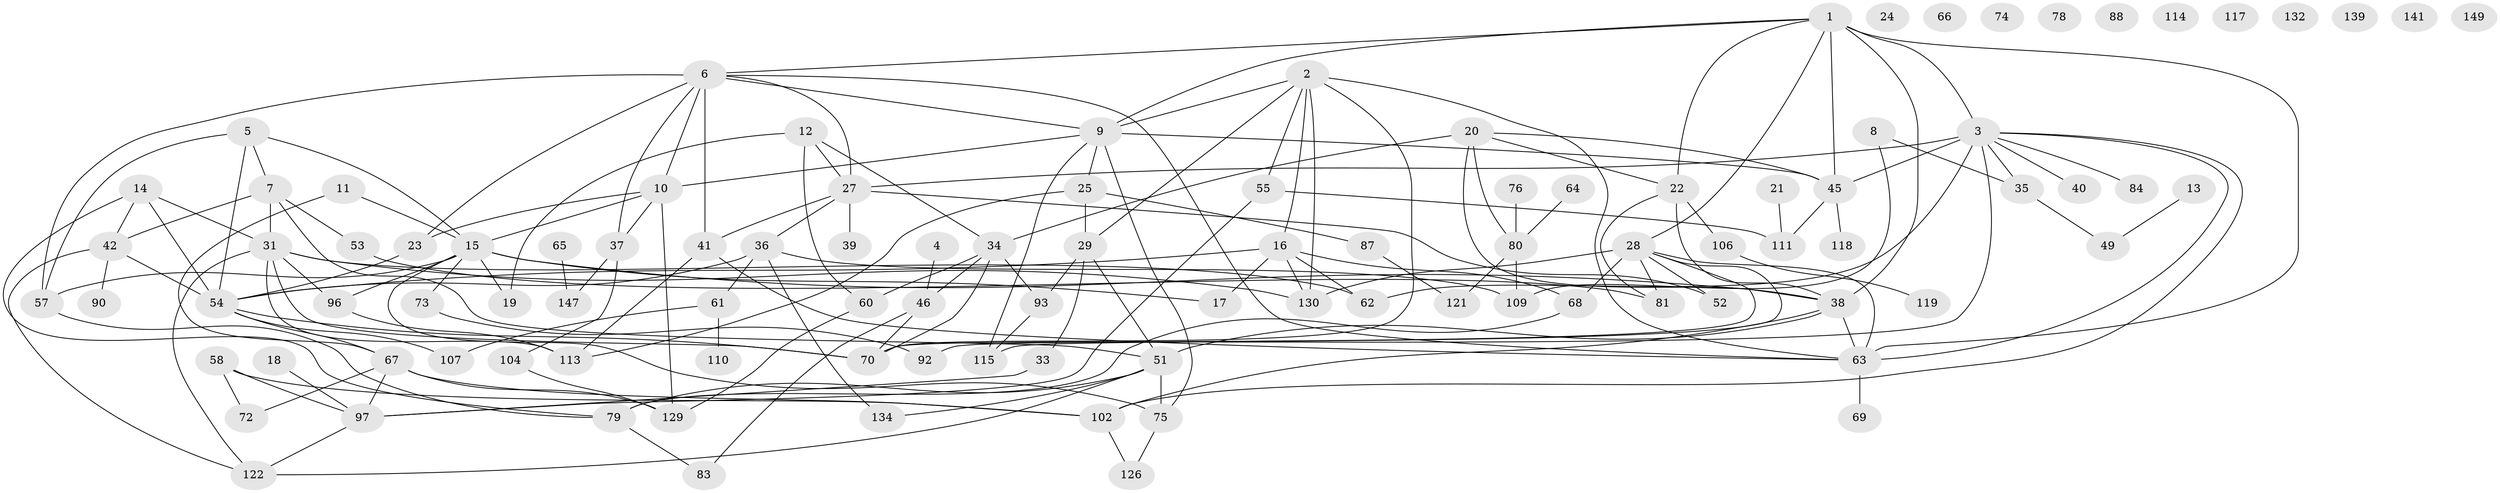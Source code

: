 // Generated by graph-tools (version 1.1) at 2025/23/03/03/25 07:23:24]
// undirected, 102 vertices, 171 edges
graph export_dot {
graph [start="1"]
  node [color=gray90,style=filled];
  1 [super="+47"];
  2 [super="+44"];
  3 [super="+30"];
  4;
  5;
  6 [super="+91"];
  7 [super="+103"];
  8;
  9 [super="+85"];
  10 [super="+48"];
  11;
  12 [super="+128"];
  13;
  14 [super="+127"];
  15 [super="+50"];
  16 [super="+32"];
  17;
  18;
  19;
  20 [super="+59"];
  21;
  22 [super="+26"];
  23;
  24;
  25 [super="+123"];
  27 [super="+138"];
  28 [super="+43"];
  29 [super="+86"];
  31 [super="+112"];
  33 [super="+56"];
  34 [super="+82"];
  35 [super="+133"];
  36 [super="+146"];
  37 [super="+98"];
  38 [super="+89"];
  39;
  40;
  41 [super="+108"];
  42 [super="+148"];
  45 [super="+131"];
  46 [super="+136"];
  49;
  51 [super="+125"];
  52;
  53;
  54 [super="+71"];
  55;
  57 [super="+116"];
  58 [super="+140"];
  60 [super="+143"];
  61 [super="+77"];
  62 [super="+94"];
  63 [super="+101"];
  64;
  65;
  66;
  67 [super="+135"];
  68;
  69;
  70 [super="+144"];
  72;
  73;
  74;
  75 [super="+100"];
  76;
  78;
  79 [super="+124"];
  80 [super="+99"];
  81 [super="+145"];
  83;
  84;
  87;
  88 [super="+95"];
  90;
  92;
  93 [super="+105"];
  96;
  97 [super="+120"];
  102 [super="+137"];
  104;
  106;
  107;
  109;
  110;
  111 [super="+142"];
  113;
  114;
  115;
  117;
  118;
  119;
  121;
  122;
  126;
  129;
  130;
  132;
  134;
  139;
  141;
  147;
  149;
  1 -- 3;
  1 -- 45;
  1 -- 63 [weight=2];
  1 -- 38;
  1 -- 6;
  1 -- 22;
  1 -- 9;
  1 -- 28;
  2 -- 29;
  2 -- 55;
  2 -- 16;
  2 -- 130;
  2 -- 63;
  2 -- 9;
  2 -- 70;
  3 -- 102;
  3 -- 35;
  3 -- 40;
  3 -- 45 [weight=2];
  3 -- 84;
  3 -- 27;
  3 -- 62;
  3 -- 63;
  3 -- 70;
  4 -- 46;
  5 -- 7;
  5 -- 54;
  5 -- 15;
  5 -- 57;
  6 -- 23;
  6 -- 37;
  6 -- 41;
  6 -- 10;
  6 -- 63;
  6 -- 57;
  6 -- 9;
  6 -- 27;
  7 -- 42;
  7 -- 53;
  7 -- 51;
  7 -- 31;
  8 -- 35;
  8 -- 109;
  9 -- 25;
  9 -- 115;
  9 -- 75;
  9 -- 45;
  9 -- 10;
  10 -- 37;
  10 -- 15;
  10 -- 129;
  10 -- 23;
  11 -- 15;
  11 -- 67;
  12 -- 19;
  12 -- 60;
  12 -- 34;
  12 -- 27;
  13 -- 49;
  14 -- 42;
  14 -- 54;
  14 -- 79;
  14 -- 31;
  15 -- 17 [weight=2];
  15 -- 57 [weight=2];
  15 -- 96;
  15 -- 38;
  15 -- 73;
  15 -- 19;
  15 -- 75;
  16 -- 17;
  16 -- 54;
  16 -- 68;
  16 -- 130;
  16 -- 62;
  18 -- 97;
  20 -- 38;
  20 -- 80;
  20 -- 22;
  20 -- 45;
  20 -- 34;
  21 -- 111;
  22 -- 106;
  22 -- 81;
  22 -- 38;
  23 -- 54;
  25 -- 87;
  25 -- 29;
  25 -- 113;
  27 -- 36;
  27 -- 39;
  27 -- 52;
  27 -- 41;
  28 -- 52;
  28 -- 115;
  28 -- 130;
  28 -- 81;
  28 -- 68;
  28 -- 63;
  28 -- 92;
  29 -- 51;
  29 -- 93;
  29 -- 33;
  31 -- 96;
  31 -- 113;
  31 -- 122;
  31 -- 130;
  31 -- 70;
  31 -- 62 [weight=2];
  33 -- 97;
  34 -- 70;
  34 -- 60;
  34 -- 46;
  34 -- 93;
  35 -- 49;
  36 -- 134;
  36 -- 109;
  36 -- 61;
  36 -- 54;
  37 -- 104;
  37 -- 147;
  38 -- 51;
  38 -- 102;
  38 -- 63;
  41 -- 63;
  41 -- 113;
  42 -- 90;
  42 -- 122;
  42 -- 54;
  45 -- 111;
  45 -- 118;
  46 -- 83;
  46 -- 70;
  51 -- 122;
  51 -- 134;
  51 -- 79;
  51 -- 75;
  53 -- 81;
  54 -- 67;
  54 -- 70;
  54 -- 107;
  55 -- 111;
  55 -- 97;
  57 -- 79;
  58 -- 97;
  58 -- 72;
  58 -- 102;
  60 -- 129;
  61 -- 107;
  61 -- 110;
  63 -- 69;
  64 -- 80;
  65 -- 147;
  67 -- 72;
  67 -- 97;
  67 -- 129;
  67 -- 102;
  68 -- 79;
  73 -- 92;
  75 -- 126;
  76 -- 80;
  79 -- 83;
  80 -- 109;
  80 -- 121;
  87 -- 121;
  93 -- 115;
  96 -- 113;
  97 -- 122;
  102 -- 126;
  104 -- 129;
  106 -- 119;
}

